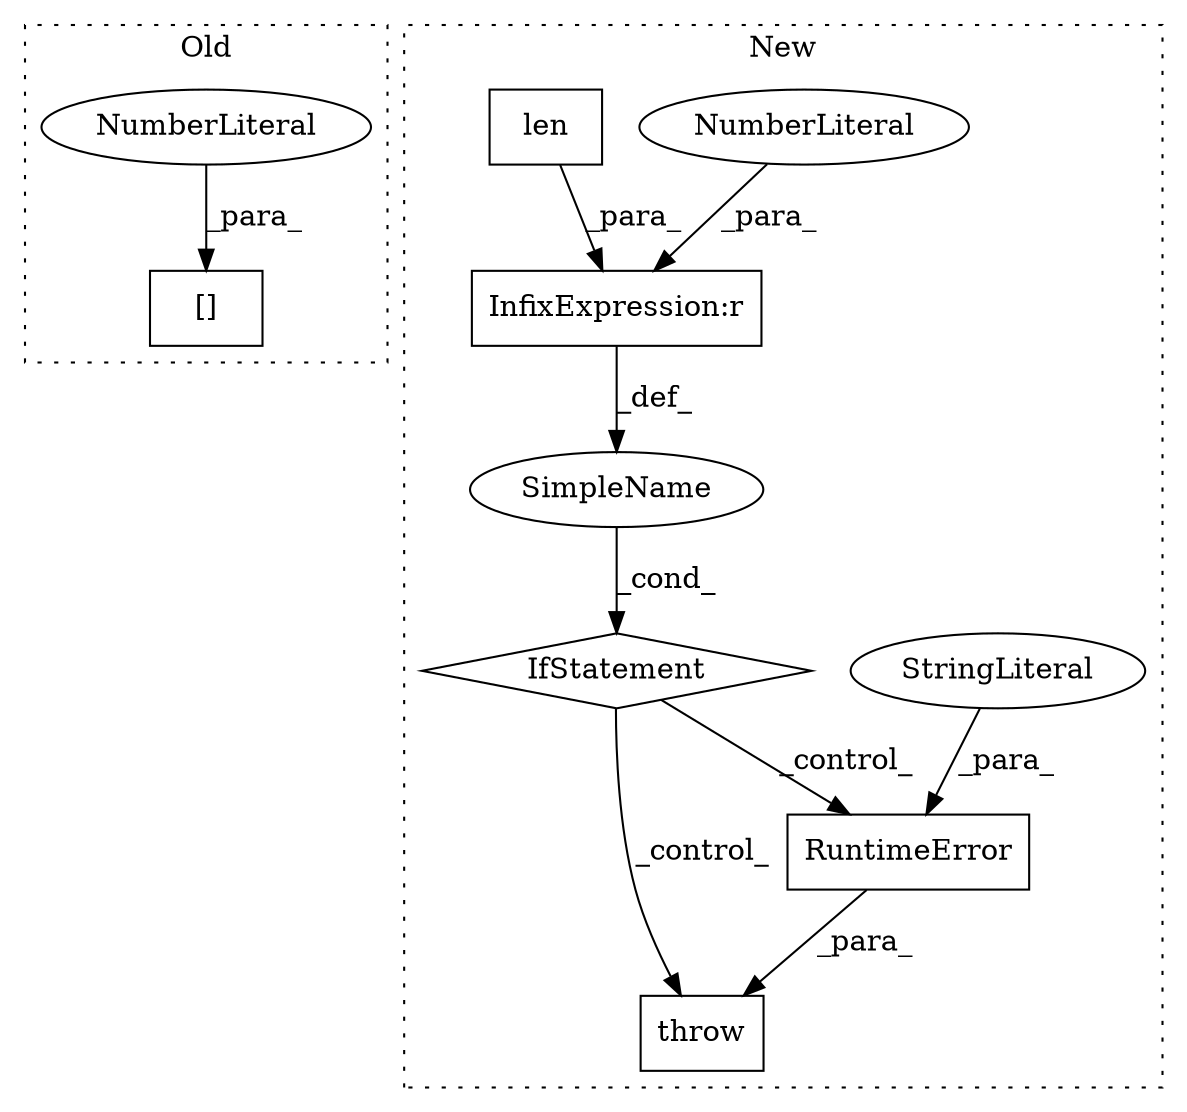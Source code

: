 digraph G {
subgraph cluster0 {
1 [label="[]" a="2" s="1752,1755" l="2,1" shape="box"];
10 [label="NumberLiteral" a="34" s="1754" l="1" shape="ellipse"];
label = "Old";
style="dotted";
}
subgraph cluster1 {
2 [label="RuntimeError" a="32" s="2181,2265" l="13,1" shape="box"];
3 [label="throw" a="53" s="2175" l="6" shape="box"];
4 [label="IfStatement" a="25" s="2136,2165" l="4,2" shape="diamond"];
5 [label="SimpleName" a="42" s="" l="" shape="ellipse"];
6 [label="StringLiteral" a="45" s="2194" l="71" shape="ellipse"];
7 [label="InfixExpression:r" a="27" s="2161" l="3" shape="box"];
8 [label="NumberLiteral" a="34" s="2164" l="1" shape="ellipse"];
9 [label="len" a="32" s="2140,2160" l="4,1" shape="box"];
label = "New";
style="dotted";
}
2 -> 3 [label="_para_"];
4 -> 3 [label="_control_"];
4 -> 2 [label="_control_"];
5 -> 4 [label="_cond_"];
6 -> 2 [label="_para_"];
7 -> 5 [label="_def_"];
8 -> 7 [label="_para_"];
9 -> 7 [label="_para_"];
10 -> 1 [label="_para_"];
}